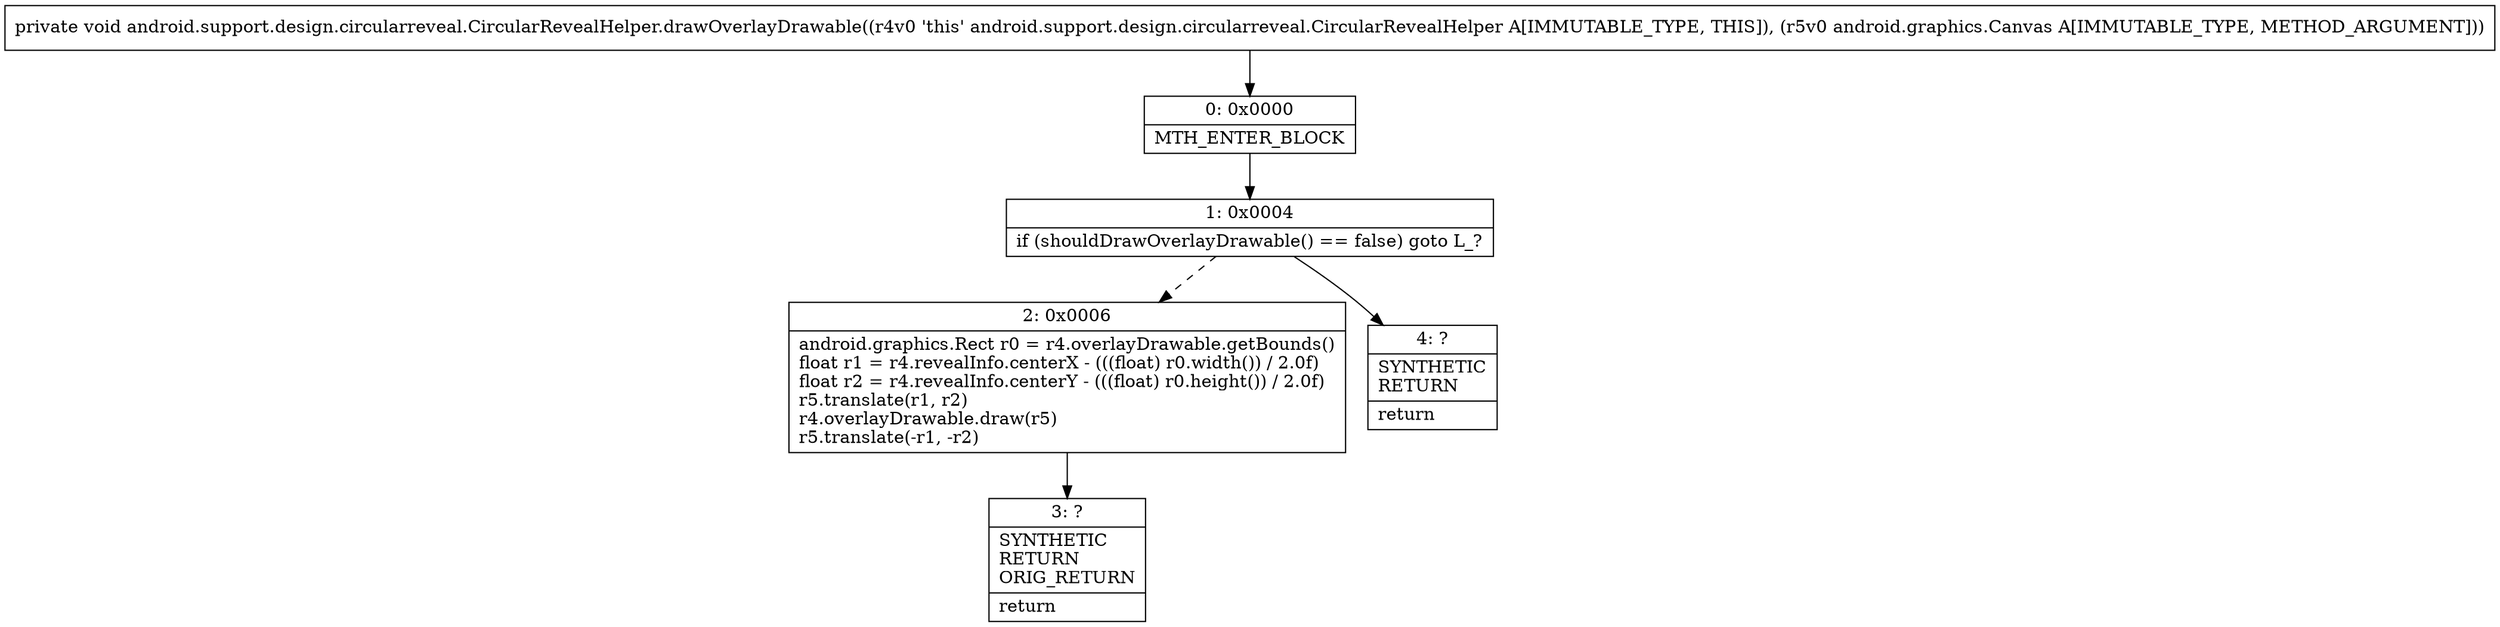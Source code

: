 digraph "CFG forandroid.support.design.circularreveal.CircularRevealHelper.drawOverlayDrawable(Landroid\/graphics\/Canvas;)V" {
Node_0 [shape=record,label="{0\:\ 0x0000|MTH_ENTER_BLOCK\l}"];
Node_1 [shape=record,label="{1\:\ 0x0004|if (shouldDrawOverlayDrawable() == false) goto L_?\l}"];
Node_2 [shape=record,label="{2\:\ 0x0006|android.graphics.Rect r0 = r4.overlayDrawable.getBounds()\lfloat r1 = r4.revealInfo.centerX \- (((float) r0.width()) \/ 2.0f)\lfloat r2 = r4.revealInfo.centerY \- (((float) r0.height()) \/ 2.0f)\lr5.translate(r1, r2)\lr4.overlayDrawable.draw(r5)\lr5.translate(\-r1, \-r2)\l}"];
Node_3 [shape=record,label="{3\:\ ?|SYNTHETIC\lRETURN\lORIG_RETURN\l|return\l}"];
Node_4 [shape=record,label="{4\:\ ?|SYNTHETIC\lRETURN\l|return\l}"];
MethodNode[shape=record,label="{private void android.support.design.circularreveal.CircularRevealHelper.drawOverlayDrawable((r4v0 'this' android.support.design.circularreveal.CircularRevealHelper A[IMMUTABLE_TYPE, THIS]), (r5v0 android.graphics.Canvas A[IMMUTABLE_TYPE, METHOD_ARGUMENT])) }"];
MethodNode -> Node_0;
Node_0 -> Node_1;
Node_1 -> Node_2[style=dashed];
Node_1 -> Node_4;
Node_2 -> Node_3;
}

